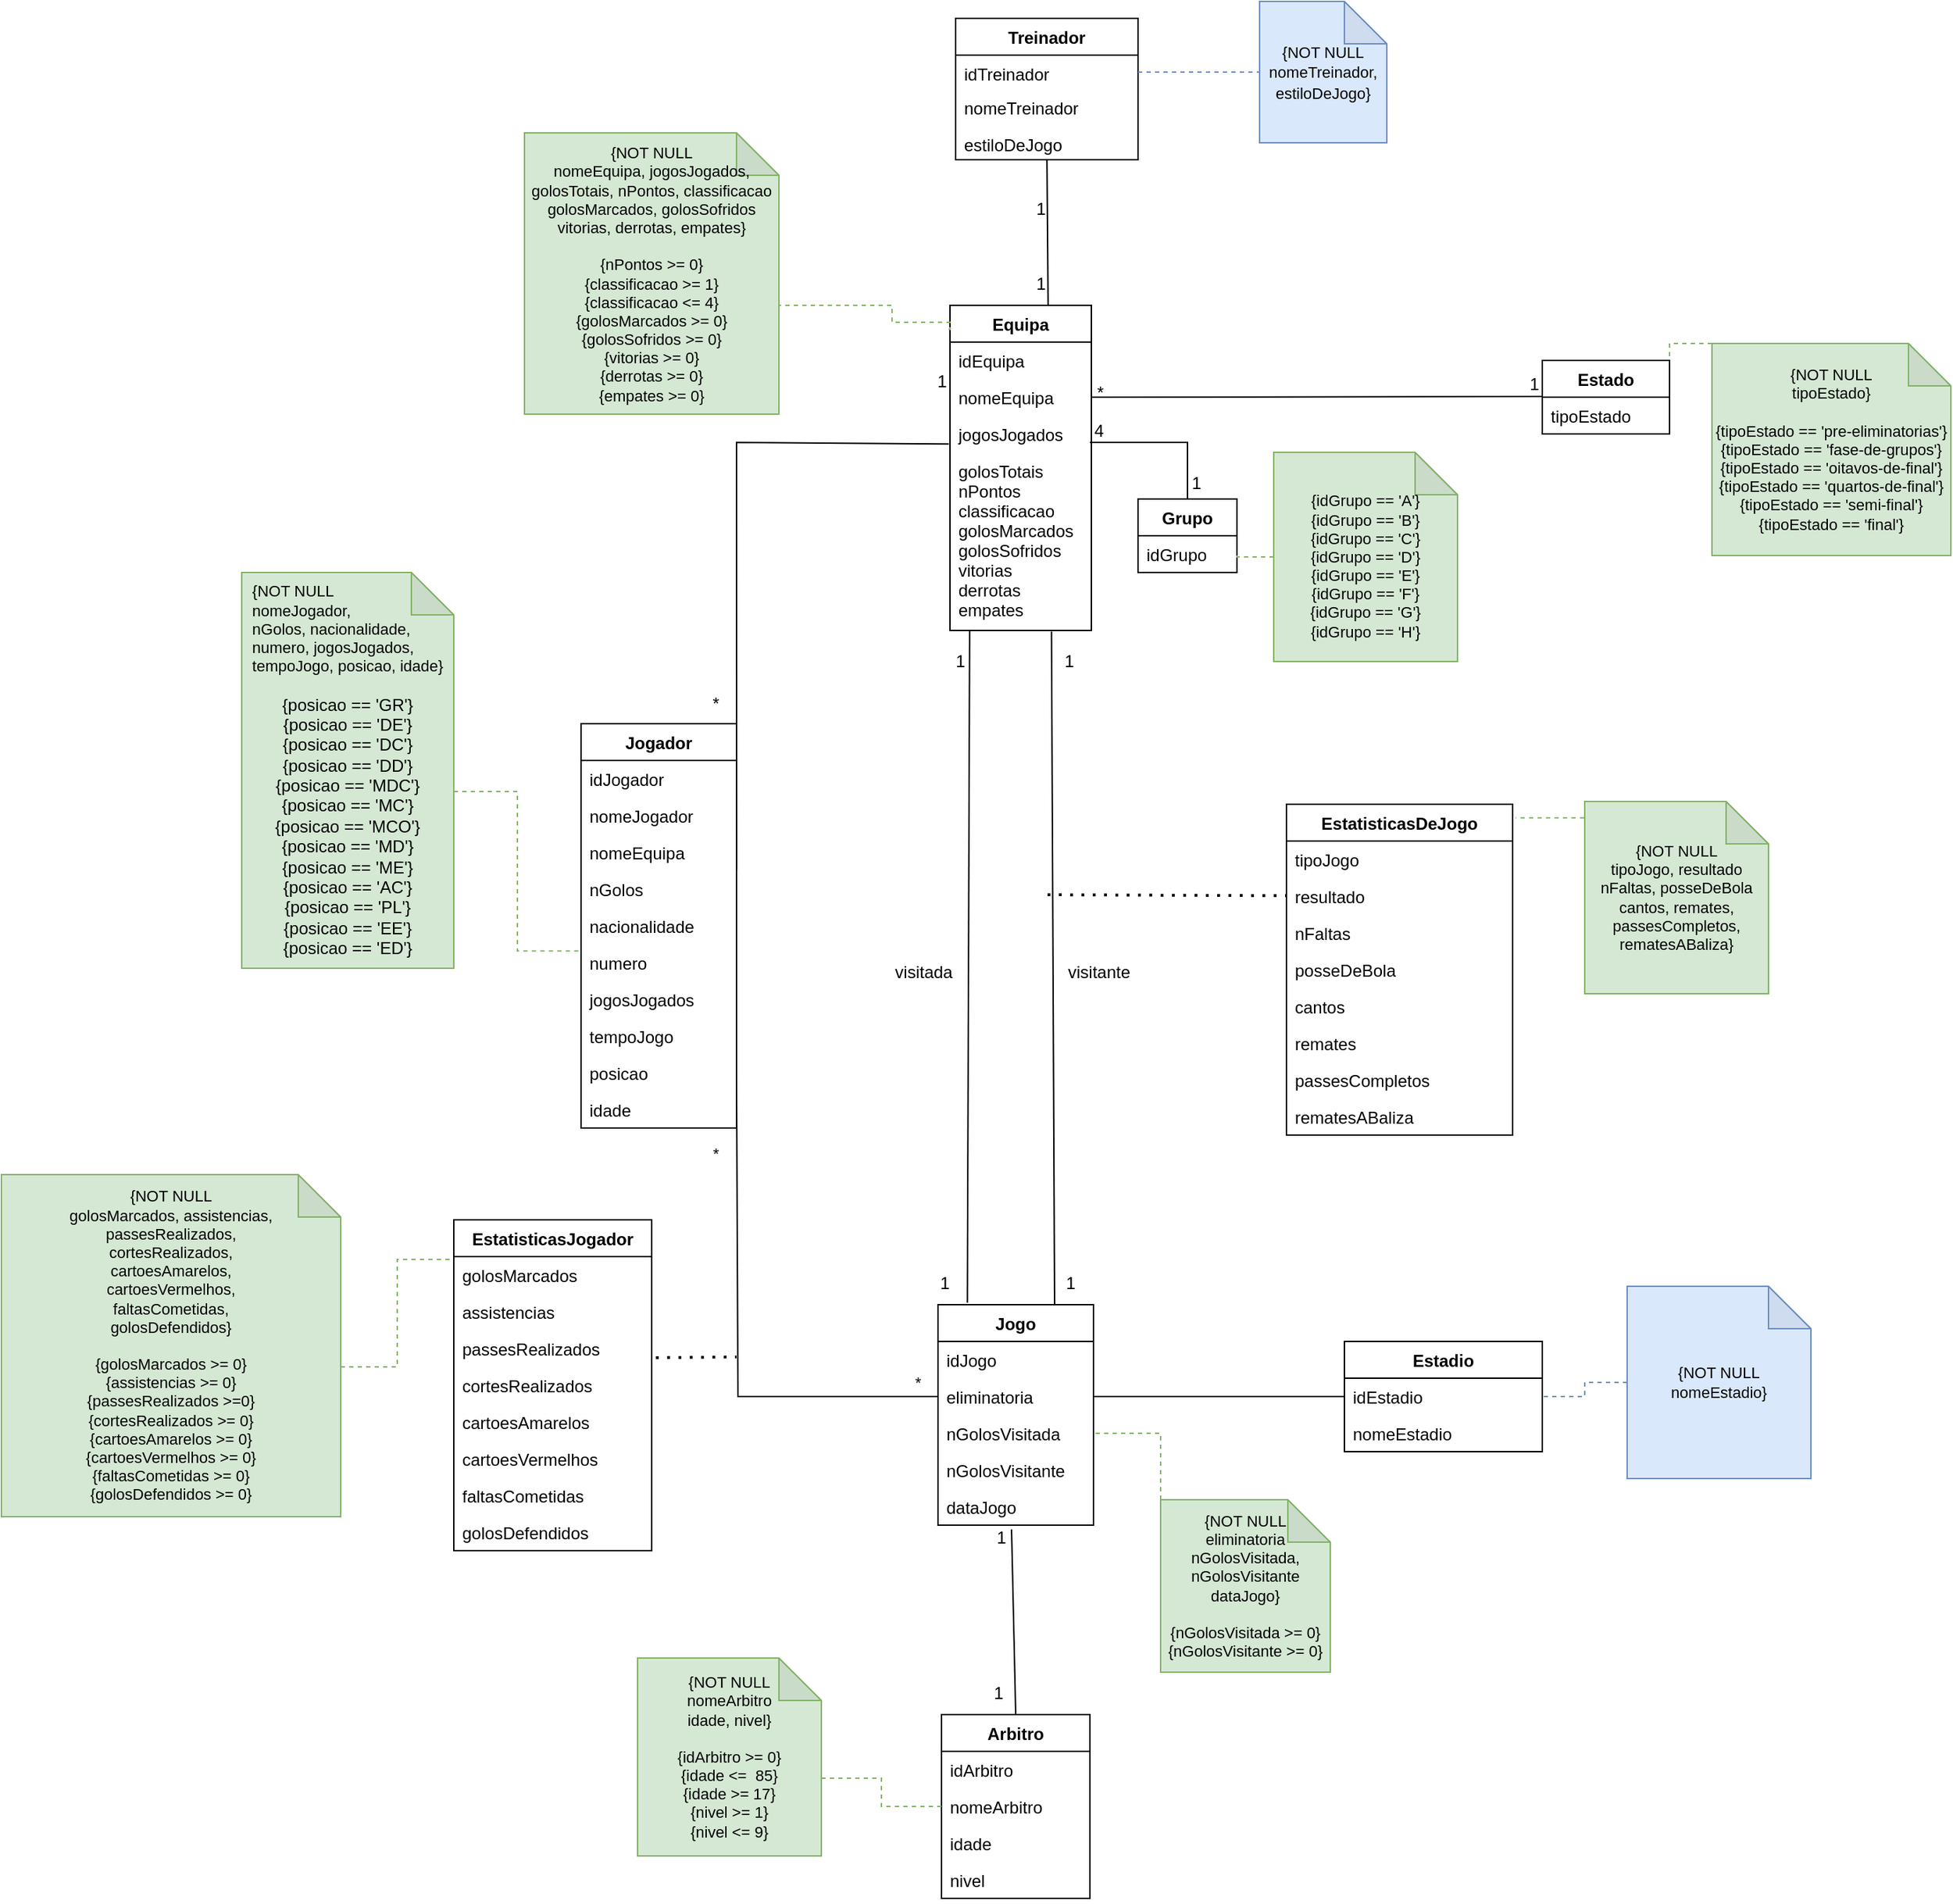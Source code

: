 <mxfile version="20.5.1" type="device"><diagram id="o1fKpXjpZKO0QUA-Rvre" name="Page-1"><mxGraphModel dx="2500" dy="2065" grid="1" gridSize="10" guides="1" tooltips="1" connect="1" arrows="1" fold="1" page="1" pageScale="1" pageWidth="827" pageHeight="1169" math="0" shadow="0"><root><mxCell id="0"/><mxCell id="1" parent="0"/><mxCell id="t4K7Rf3jq_P4CS6nvT9M-1" value="Equipa" style="swimlane;fontStyle=1;align=center;verticalAlign=top;childLayout=stackLayout;horizontal=1;startSize=26;horizontalStack=0;resizeParent=1;resizeParentMax=0;resizeLast=0;collapsible=1;marginBottom=0;" parent="1" vertex="1"><mxGeometry x="281" y="13" width="100" height="230" as="geometry"/></mxCell><mxCell id="t4K7Rf3jq_P4CS6nvT9M-2" value="idEquipa" style="text;strokeColor=none;fillColor=none;align=left;verticalAlign=top;spacingLeft=4;spacingRight=4;overflow=hidden;rotatable=0;points=[[0,0.5],[1,0.5]];portConstraint=eastwest;" parent="t4K7Rf3jq_P4CS6nvT9M-1" vertex="1"><mxGeometry y="26" width="100" height="26" as="geometry"/></mxCell><mxCell id="t4K7Rf3jq_P4CS6nvT9M-3" value="nomeEquipa" style="text;strokeColor=none;fillColor=none;align=left;verticalAlign=top;spacingLeft=4;spacingRight=4;overflow=hidden;rotatable=0;points=[[0,0.5],[1,0.5]];portConstraint=eastwest;fontStyle=0" parent="t4K7Rf3jq_P4CS6nvT9M-1" vertex="1"><mxGeometry y="52" width="100" height="26" as="geometry"/></mxCell><mxCell id="t4K7Rf3jq_P4CS6nvT9M-4" value="jogosJogados" style="text;strokeColor=none;fillColor=none;align=left;verticalAlign=top;spacingLeft=4;spacingRight=4;overflow=hidden;rotatable=0;points=[[0,0.5],[1,0.5]];portConstraint=eastwest;" parent="t4K7Rf3jq_P4CS6nvT9M-1" vertex="1"><mxGeometry y="78" width="100" height="26" as="geometry"/></mxCell><mxCell id="t4K7Rf3jq_P4CS6nvT9M-5" value="golosTotais&#10;nPontos&#10;classificacao&#10;golosMarcados&#10;golosSofridos&#10;vitorias&#10;derrotas&#10;empates" style="text;strokeColor=none;fillColor=none;align=left;verticalAlign=top;spacingLeft=4;spacingRight=4;overflow=hidden;rotatable=0;points=[[0,0.5],[1,0.5]];portConstraint=eastwest;" parent="t4K7Rf3jq_P4CS6nvT9M-1" vertex="1"><mxGeometry y="104" width="100" height="126" as="geometry"/></mxCell><mxCell id="t4K7Rf3jq_P4CS6nvT9M-6" value="Jogador" style="swimlane;fontStyle=1;align=center;verticalAlign=top;childLayout=stackLayout;horizontal=1;startSize=26;horizontalStack=0;resizeParent=1;resizeParentMax=0;resizeLast=0;collapsible=1;marginBottom=0;" parent="1" vertex="1"><mxGeometry x="20" y="309" width="110" height="286" as="geometry"/></mxCell><mxCell id="t4K7Rf3jq_P4CS6nvT9M-7" value="idJogador" style="text;strokeColor=none;fillColor=none;align=left;verticalAlign=top;spacingLeft=4;spacingRight=4;overflow=hidden;rotatable=0;points=[[0,0.5],[1,0.5]];portConstraint=eastwest;" parent="t4K7Rf3jq_P4CS6nvT9M-6" vertex="1"><mxGeometry y="26" width="110" height="26" as="geometry"/></mxCell><mxCell id="t4K7Rf3jq_P4CS6nvT9M-8" value="nomeJogador" style="text;strokeColor=none;fillColor=none;align=left;verticalAlign=top;spacingLeft=4;spacingRight=4;overflow=hidden;rotatable=0;points=[[0,0.5],[1,0.5]];portConstraint=eastwest;" parent="t4K7Rf3jq_P4CS6nvT9M-6" vertex="1"><mxGeometry y="52" width="110" height="26" as="geometry"/></mxCell><mxCell id="yH6ZjyVy4MtrciGuwXzZ-16" value="nomeEquipa" style="text;strokeColor=none;fillColor=none;align=left;verticalAlign=top;spacingLeft=4;spacingRight=4;overflow=hidden;rotatable=0;points=[[0,0.5],[1,0.5]];portConstraint=eastwest;" vertex="1" parent="t4K7Rf3jq_P4CS6nvT9M-6"><mxGeometry y="78" width="110" height="26" as="geometry"/></mxCell><mxCell id="t4K7Rf3jq_P4CS6nvT9M-9" value="nGolos" style="text;strokeColor=none;fillColor=none;align=left;verticalAlign=top;spacingLeft=4;spacingRight=4;overflow=hidden;rotatable=0;points=[[0,0.5],[1,0.5]];portConstraint=eastwest;" parent="t4K7Rf3jq_P4CS6nvT9M-6" vertex="1"><mxGeometry y="104" width="110" height="26" as="geometry"/></mxCell><mxCell id="t4K7Rf3jq_P4CS6nvT9M-10" value="nacionalidade" style="text;strokeColor=none;fillColor=none;align=left;verticalAlign=top;spacingLeft=4;spacingRight=4;overflow=hidden;rotatable=0;points=[[0,0.5],[1,0.5]];portConstraint=eastwest;" parent="t4K7Rf3jq_P4CS6nvT9M-6" vertex="1"><mxGeometry y="130" width="110" height="26" as="geometry"/></mxCell><mxCell id="t4K7Rf3jq_P4CS6nvT9M-11" value="numero" style="text;strokeColor=none;fillColor=none;align=left;verticalAlign=top;spacingLeft=4;spacingRight=4;overflow=hidden;rotatable=0;points=[[0,0.5],[1,0.5]];portConstraint=eastwest;" parent="t4K7Rf3jq_P4CS6nvT9M-6" vertex="1"><mxGeometry y="156" width="110" height="26" as="geometry"/></mxCell><mxCell id="t4K7Rf3jq_P4CS6nvT9M-12" value="jogosJogados" style="text;strokeColor=none;fillColor=none;align=left;verticalAlign=top;spacingLeft=4;spacingRight=4;overflow=hidden;rotatable=0;points=[[0,0.5],[1,0.5]];portConstraint=eastwest;" parent="t4K7Rf3jq_P4CS6nvT9M-6" vertex="1"><mxGeometry y="182" width="110" height="26" as="geometry"/></mxCell><mxCell id="t4K7Rf3jq_P4CS6nvT9M-13" value="tempoJogo" style="text;strokeColor=none;fillColor=none;align=left;verticalAlign=top;spacingLeft=4;spacingRight=4;overflow=hidden;rotatable=0;points=[[0,0.5],[1,0.5]];portConstraint=eastwest;" parent="t4K7Rf3jq_P4CS6nvT9M-6" vertex="1"><mxGeometry y="208" width="110" height="26" as="geometry"/></mxCell><mxCell id="t4K7Rf3jq_P4CS6nvT9M-14" value="posicao" style="text;strokeColor=none;fillColor=none;align=left;verticalAlign=top;spacingLeft=4;spacingRight=4;overflow=hidden;rotatable=0;points=[[0,0.5],[1,0.5]];portConstraint=eastwest;" parent="t4K7Rf3jq_P4CS6nvT9M-6" vertex="1"><mxGeometry y="234" width="110" height="26" as="geometry"/></mxCell><mxCell id="t4K7Rf3jq_P4CS6nvT9M-15" value="idade" style="text;strokeColor=none;fillColor=none;align=left;verticalAlign=top;spacingLeft=4;spacingRight=4;overflow=hidden;rotatable=0;points=[[0,0.5],[1,0.5]];portConstraint=eastwest;" parent="t4K7Rf3jq_P4CS6nvT9M-6" vertex="1"><mxGeometry y="260" width="110" height="26" as="geometry"/></mxCell><mxCell id="t4K7Rf3jq_P4CS6nvT9M-16" value="" style="endArrow=none;html=1;rounded=0;entryX=-0.008;entryY=0.773;entryDx=0;entryDy=0;exitX=1.001;exitY=-0.016;exitDx=0;exitDy=0;exitPerimeter=0;entryPerimeter=0;" parent="1" source="t4K7Rf3jq_P4CS6nvT9M-9" target="t4K7Rf3jq_P4CS6nvT9M-4" edge="1"><mxGeometry width="50" height="50" relative="1" as="geometry"><mxPoint x="170" y="160" as="sourcePoint"/><mxPoint x="220" y="110" as="targetPoint"/><Array as="points"><mxPoint x="130" y="110"/></Array></mxGeometry></mxCell><mxCell id="t4K7Rf3jq_P4CS6nvT9M-17" value="Jogo" style="swimlane;fontStyle=1;align=center;verticalAlign=top;childLayout=stackLayout;horizontal=1;startSize=26;horizontalStack=0;resizeParent=1;resizeParentMax=0;resizeLast=0;collapsible=1;marginBottom=0;" parent="1" vertex="1"><mxGeometry x="272.5" y="720" width="110" height="156" as="geometry"/></mxCell><mxCell id="t4K7Rf3jq_P4CS6nvT9M-18" value="idJogo" style="text;strokeColor=none;fillColor=none;align=left;verticalAlign=top;spacingLeft=4;spacingRight=4;overflow=hidden;rotatable=0;points=[[0,0.5],[1,0.5]];portConstraint=eastwest;" parent="t4K7Rf3jq_P4CS6nvT9M-17" vertex="1"><mxGeometry y="26" width="110" height="26" as="geometry"/></mxCell><mxCell id="t4K7Rf3jq_P4CS6nvT9M-19" value="eliminatoria" style="text;strokeColor=none;fillColor=none;align=left;verticalAlign=top;spacingLeft=4;spacingRight=4;overflow=hidden;rotatable=0;points=[[0,0.5],[1,0.5]];portConstraint=eastwest;" parent="t4K7Rf3jq_P4CS6nvT9M-17" vertex="1"><mxGeometry y="52" width="110" height="26" as="geometry"/></mxCell><mxCell id="t4K7Rf3jq_P4CS6nvT9M-20" value="nGolosVisitada" style="text;strokeColor=none;fillColor=none;align=left;verticalAlign=top;spacingLeft=4;spacingRight=4;overflow=hidden;rotatable=0;points=[[0,0.5],[1,0.5]];portConstraint=eastwest;" parent="t4K7Rf3jq_P4CS6nvT9M-17" vertex="1"><mxGeometry y="78" width="110" height="26" as="geometry"/></mxCell><mxCell id="t4K7Rf3jq_P4CS6nvT9M-21" value="nGolosVisitante" style="text;strokeColor=none;fillColor=none;align=left;verticalAlign=top;spacingLeft=4;spacingRight=4;overflow=hidden;rotatable=0;points=[[0,0.5],[1,0.5]];portConstraint=eastwest;" parent="t4K7Rf3jq_P4CS6nvT9M-17" vertex="1"><mxGeometry y="104" width="110" height="26" as="geometry"/></mxCell><mxCell id="t4K7Rf3jq_P4CS6nvT9M-22" value="dataJogo" style="text;strokeColor=none;fillColor=none;align=left;verticalAlign=top;spacingLeft=4;spacingRight=4;overflow=hidden;rotatable=0;points=[[0,0.5],[1,0.5]];portConstraint=eastwest;" parent="t4K7Rf3jq_P4CS6nvT9M-17" vertex="1"><mxGeometry y="130" width="110" height="26" as="geometry"/></mxCell><mxCell id="t4K7Rf3jq_P4CS6nvT9M-23" value="" style="endArrow=none;html=1;rounded=0;entryX=0.139;entryY=0.997;entryDx=0;entryDy=0;entryPerimeter=0;exitX=0.189;exitY=-0.009;exitDx=0;exitDy=0;exitPerimeter=0;" parent="1" source="t4K7Rf3jq_P4CS6nvT9M-17" target="t4K7Rf3jq_P4CS6nvT9M-5" edge="1"><mxGeometry width="50" height="50" relative="1" as="geometry"><mxPoint x="280" y="430" as="sourcePoint"/><mxPoint x="330" y="380" as="targetPoint"/></mxGeometry></mxCell><mxCell id="t4K7Rf3jq_P4CS6nvT9M-24" value="" style="endArrow=none;html=1;rounded=0;entryX=0.718;entryY=1.006;entryDx=0;entryDy=0;entryPerimeter=0;exitX=0.75;exitY=0;exitDx=0;exitDy=0;" parent="1" source="t4K7Rf3jq_P4CS6nvT9M-17" target="t4K7Rf3jq_P4CS6nvT9M-5" edge="1"><mxGeometry width="50" height="50" relative="1" as="geometry"><mxPoint x="280" y="430" as="sourcePoint"/><mxPoint x="330" y="380" as="targetPoint"/></mxGeometry></mxCell><mxCell id="t4K7Rf3jq_P4CS6nvT9M-25" value="visitada" style="text;html=1;align=center;verticalAlign=middle;resizable=0;points=[];autosize=1;strokeColor=none;fillColor=none;" parent="1" vertex="1"><mxGeometry x="232" y="470" width="60" height="30" as="geometry"/></mxCell><mxCell id="t4K7Rf3jq_P4CS6nvT9M-26" value="visitante" style="text;html=1;align=center;verticalAlign=middle;resizable=0;points=[];autosize=1;strokeColor=none;fillColor=none;" parent="1" vertex="1"><mxGeometry x="351" y="470" width="70" height="30" as="geometry"/></mxCell><mxCell id="t4K7Rf3jq_P4CS6nvT9M-36" value="*" style="text;html=1;align=center;verticalAlign=middle;resizable=0;points=[];autosize=1;strokeColor=none;fillColor=none;" parent="1" vertex="1"><mxGeometry x="100" y="280" width="30" height="30" as="geometry"/></mxCell><mxCell id="t4K7Rf3jq_P4CS6nvT9M-37" value="1" style="text;html=1;align=center;verticalAlign=middle;resizable=0;points=[];autosize=1;strokeColor=none;fillColor=none;" parent="1" vertex="1"><mxGeometry x="260" y="52" width="30" height="30" as="geometry"/></mxCell><mxCell id="t4K7Rf3jq_P4CS6nvT9M-38" value="Estado" style="swimlane;fontStyle=1;align=center;verticalAlign=top;childLayout=stackLayout;horizontal=1;startSize=26;horizontalStack=0;resizeParent=1;resizeParentMax=0;resizeLast=0;collapsible=1;marginBottom=0;" parent="1" vertex="1"><mxGeometry x="700" y="52" width="90" height="52" as="geometry"/></mxCell><mxCell id="t4K7Rf3jq_P4CS6nvT9M-39" value="tipoEstado" style="text;strokeColor=none;fillColor=none;align=left;verticalAlign=top;spacingLeft=4;spacingRight=4;overflow=hidden;rotatable=0;points=[[0,0.5],[1,0.5]];portConstraint=eastwest;" parent="t4K7Rf3jq_P4CS6nvT9M-38" vertex="1"><mxGeometry y="26" width="90" height="26" as="geometry"/></mxCell><mxCell id="t4K7Rf3jq_P4CS6nvT9M-40" value="Grupo" style="swimlane;fontStyle=1;align=center;verticalAlign=top;childLayout=stackLayout;horizontal=1;startSize=26;horizontalStack=0;resizeParent=1;resizeParentMax=0;resizeLast=0;collapsible=1;marginBottom=0;" parent="1" vertex="1"><mxGeometry x="414" y="150" width="70" height="52" as="geometry"/></mxCell><mxCell id="t4K7Rf3jq_P4CS6nvT9M-41" value="idGrupo" style="text;strokeColor=none;fillColor=none;align=left;verticalAlign=top;spacingLeft=4;spacingRight=4;overflow=hidden;rotatable=0;points=[[0,0.5],[1,0.5]];portConstraint=eastwest;" parent="t4K7Rf3jq_P4CS6nvT9M-40" vertex="1"><mxGeometry y="26" width="70" height="26" as="geometry"/></mxCell><mxCell id="t4K7Rf3jq_P4CS6nvT9M-42" value="" style="endArrow=none;html=1;rounded=0;exitX=1;exitY=0.5;exitDx=0;exitDy=0;entryX=0.002;entryY=-0.018;entryDx=0;entryDy=0;entryPerimeter=0;" parent="1" source="t4K7Rf3jq_P4CS6nvT9M-3" target="t4K7Rf3jq_P4CS6nvT9M-39" edge="1"><mxGeometry width="50" height="50" relative="1" as="geometry"><mxPoint x="430" y="130" as="sourcePoint"/><mxPoint x="480" y="80" as="targetPoint"/></mxGeometry></mxCell><mxCell id="t4K7Rf3jq_P4CS6nvT9M-43" value="" style="endArrow=none;html=1;rounded=0;entryX=0.5;entryY=0;entryDx=0;entryDy=0;" parent="1" target="t4K7Rf3jq_P4CS6nvT9M-40" edge="1"><mxGeometry width="50" height="50" relative="1" as="geometry"><mxPoint x="380.0" y="110" as="sourcePoint"/><mxPoint x="430" y="110" as="targetPoint"/><Array as="points"><mxPoint x="449" y="110"/></Array></mxGeometry></mxCell><mxCell id="t4K7Rf3jq_P4CS6nvT9M-44" value="*" style="text;html=1;align=center;verticalAlign=middle;resizable=0;points=[];autosize=1;strokeColor=none;fillColor=none;" parent="1" vertex="1"><mxGeometry x="372" y="60" width="30" height="30" as="geometry"/></mxCell><mxCell id="t4K7Rf3jq_P4CS6nvT9M-45" value="1" style="text;html=1;align=center;verticalAlign=middle;resizable=0;points=[];autosize=1;strokeColor=none;fillColor=none;" parent="1" vertex="1"><mxGeometry x="679" y="54" width="30" height="30" as="geometry"/></mxCell><mxCell id="t4K7Rf3jq_P4CS6nvT9M-46" value="4" style="text;html=1;align=center;verticalAlign=middle;resizable=0;points=[];autosize=1;strokeColor=none;fillColor=none;" parent="1" vertex="1"><mxGeometry x="371" y="87" width="30" height="30" as="geometry"/></mxCell><mxCell id="t4K7Rf3jq_P4CS6nvT9M-47" value="1" style="text;html=1;align=center;verticalAlign=middle;resizable=0;points=[];autosize=1;strokeColor=none;fillColor=none;" parent="1" vertex="1"><mxGeometry x="440" y="124" width="30" height="30" as="geometry"/></mxCell><mxCell id="t4K7Rf3jq_P4CS6nvT9M-48" value="1" style="text;html=1;align=center;verticalAlign=middle;resizable=0;points=[];autosize=1;strokeColor=none;fillColor=none;" parent="1" vertex="1"><mxGeometry x="272.5" y="250" width="30" height="30" as="geometry"/></mxCell><mxCell id="t4K7Rf3jq_P4CS6nvT9M-49" value="1" style="text;html=1;align=center;verticalAlign=middle;resizable=0;points=[];autosize=1;strokeColor=none;fillColor=none;" parent="1" vertex="1"><mxGeometry x="350" y="250" width="30" height="30" as="geometry"/></mxCell><mxCell id="t4K7Rf3jq_P4CS6nvT9M-50" value="1" style="text;html=1;align=center;verticalAlign=middle;resizable=0;points=[];autosize=1;strokeColor=none;fillColor=none;" parent="1" vertex="1"><mxGeometry x="262" y="690" width="30" height="30" as="geometry"/></mxCell><mxCell id="t4K7Rf3jq_P4CS6nvT9M-51" value="EstatisticasDeJogo" style="swimlane;fontStyle=1;align=center;verticalAlign=top;childLayout=stackLayout;horizontal=1;startSize=26;horizontalStack=0;resizeParent=1;resizeParentMax=0;resizeLast=0;collapsible=1;marginBottom=0;" parent="1" vertex="1"><mxGeometry x="519" y="366" width="160" height="234" as="geometry"/></mxCell><mxCell id="t4K7Rf3jq_P4CS6nvT9M-52" value="tipoJogo" style="text;strokeColor=none;fillColor=none;align=left;verticalAlign=top;spacingLeft=4;spacingRight=4;overflow=hidden;rotatable=0;points=[[0,0.5],[1,0.5]];portConstraint=eastwest;" parent="t4K7Rf3jq_P4CS6nvT9M-51" vertex="1"><mxGeometry y="26" width="160" height="26" as="geometry"/></mxCell><mxCell id="t4K7Rf3jq_P4CS6nvT9M-53" value="resultado" style="text;strokeColor=none;fillColor=none;align=left;verticalAlign=top;spacingLeft=4;spacingRight=4;overflow=hidden;rotatable=0;points=[[0,0.5],[1,0.5]];portConstraint=eastwest;" parent="t4K7Rf3jq_P4CS6nvT9M-51" vertex="1"><mxGeometry y="52" width="160" height="26" as="geometry"/></mxCell><mxCell id="t4K7Rf3jq_P4CS6nvT9M-54" value="nFaltas" style="text;strokeColor=none;fillColor=none;align=left;verticalAlign=top;spacingLeft=4;spacingRight=4;overflow=hidden;rotatable=0;points=[[0,0.5],[1,0.5]];portConstraint=eastwest;" parent="t4K7Rf3jq_P4CS6nvT9M-51" vertex="1"><mxGeometry y="78" width="160" height="26" as="geometry"/></mxCell><mxCell id="t4K7Rf3jq_P4CS6nvT9M-55" value="posseDeBola" style="text;strokeColor=none;fillColor=none;align=left;verticalAlign=top;spacingLeft=4;spacingRight=4;overflow=hidden;rotatable=0;points=[[0,0.5],[1,0.5]];portConstraint=eastwest;" parent="t4K7Rf3jq_P4CS6nvT9M-51" vertex="1"><mxGeometry y="104" width="160" height="26" as="geometry"/></mxCell><mxCell id="t4K7Rf3jq_P4CS6nvT9M-56" value="cantos" style="text;strokeColor=none;fillColor=none;align=left;verticalAlign=top;spacingLeft=4;spacingRight=4;overflow=hidden;rotatable=0;points=[[0,0.5],[1,0.5]];portConstraint=eastwest;" parent="t4K7Rf3jq_P4CS6nvT9M-51" vertex="1"><mxGeometry y="130" width="160" height="26" as="geometry"/></mxCell><mxCell id="t4K7Rf3jq_P4CS6nvT9M-57" value="remates" style="text;strokeColor=none;fillColor=none;align=left;verticalAlign=top;spacingLeft=4;spacingRight=4;overflow=hidden;rotatable=0;points=[[0,0.5],[1,0.5]];portConstraint=eastwest;" parent="t4K7Rf3jq_P4CS6nvT9M-51" vertex="1"><mxGeometry y="156" width="160" height="26" as="geometry"/></mxCell><mxCell id="t4K7Rf3jq_P4CS6nvT9M-58" value="passesCompletos" style="text;strokeColor=none;fillColor=none;align=left;verticalAlign=top;spacingLeft=4;spacingRight=4;overflow=hidden;rotatable=0;points=[[0,0.5],[1,0.5]];portConstraint=eastwest;" parent="t4K7Rf3jq_P4CS6nvT9M-51" vertex="1"><mxGeometry y="182" width="160" height="26" as="geometry"/></mxCell><mxCell id="t4K7Rf3jq_P4CS6nvT9M-59" value="rematesABaliza" style="text;strokeColor=none;fillColor=none;align=left;verticalAlign=top;spacingLeft=4;spacingRight=4;overflow=hidden;rotatable=0;points=[[0,0.5],[1,0.5]];portConstraint=eastwest;" parent="t4K7Rf3jq_P4CS6nvT9M-51" vertex="1"><mxGeometry y="208" width="160" height="26" as="geometry"/></mxCell><mxCell id="t4K7Rf3jq_P4CS6nvT9M-60" value="" style="endArrow=none;dashed=1;html=1;dashPattern=1 3;strokeWidth=2;rounded=0;" parent="1" target="t4K7Rf3jq_P4CS6nvT9M-53" edge="1"><mxGeometry width="50" height="50" relative="1" as="geometry"><mxPoint x="350" y="430" as="sourcePoint"/><mxPoint x="410" y="310" as="targetPoint"/></mxGeometry></mxCell><mxCell id="t4K7Rf3jq_P4CS6nvT9M-61" value="EstatisticasJogador" style="swimlane;fontStyle=1;align=center;verticalAlign=top;childLayout=stackLayout;horizontal=1;startSize=26;horizontalStack=0;resizeParent=1;resizeParentMax=0;resizeLast=0;collapsible=1;marginBottom=0;" parent="1" vertex="1"><mxGeometry x="-70" y="660" width="140" height="234" as="geometry"/></mxCell><mxCell id="t4K7Rf3jq_P4CS6nvT9M-62" value="golosMarcados" style="text;strokeColor=none;fillColor=none;align=left;verticalAlign=top;spacingLeft=4;spacingRight=4;overflow=hidden;rotatable=0;points=[[0,0.5],[1,0.5]];portConstraint=eastwest;" parent="t4K7Rf3jq_P4CS6nvT9M-61" vertex="1"><mxGeometry y="26" width="140" height="26" as="geometry"/></mxCell><mxCell id="t4K7Rf3jq_P4CS6nvT9M-63" value="assistencias" style="text;strokeColor=none;fillColor=none;align=left;verticalAlign=top;spacingLeft=4;spacingRight=4;overflow=hidden;rotatable=0;points=[[0,0.5],[1,0.5]];portConstraint=eastwest;" parent="t4K7Rf3jq_P4CS6nvT9M-61" vertex="1"><mxGeometry y="52" width="140" height="26" as="geometry"/></mxCell><mxCell id="t4K7Rf3jq_P4CS6nvT9M-64" value="passesRealizados" style="text;strokeColor=none;fillColor=none;align=left;verticalAlign=top;spacingLeft=4;spacingRight=4;overflow=hidden;rotatable=0;points=[[0,0.5],[1,0.5]];portConstraint=eastwest;" parent="t4K7Rf3jq_P4CS6nvT9M-61" vertex="1"><mxGeometry y="78" width="140" height="26" as="geometry"/></mxCell><mxCell id="t4K7Rf3jq_P4CS6nvT9M-65" value="cortesRealizados" style="text;strokeColor=none;fillColor=none;align=left;verticalAlign=top;spacingLeft=4;spacingRight=4;overflow=hidden;rotatable=0;points=[[0,0.5],[1,0.5]];portConstraint=eastwest;" parent="t4K7Rf3jq_P4CS6nvT9M-61" vertex="1"><mxGeometry y="104" width="140" height="26" as="geometry"/></mxCell><mxCell id="t4K7Rf3jq_P4CS6nvT9M-66" value="cartoesAmarelos" style="text;strokeColor=none;fillColor=none;align=left;verticalAlign=top;spacingLeft=4;spacingRight=4;overflow=hidden;rotatable=0;points=[[0,0.5],[1,0.5]];portConstraint=eastwest;" parent="t4K7Rf3jq_P4CS6nvT9M-61" vertex="1"><mxGeometry y="130" width="140" height="26" as="geometry"/></mxCell><mxCell id="t4K7Rf3jq_P4CS6nvT9M-67" value="cartoesVermelhos" style="text;strokeColor=none;fillColor=none;align=left;verticalAlign=top;spacingLeft=4;spacingRight=4;overflow=hidden;rotatable=0;points=[[0,0.5],[1,0.5]];portConstraint=eastwest;" parent="t4K7Rf3jq_P4CS6nvT9M-61" vertex="1"><mxGeometry y="156" width="140" height="26" as="geometry"/></mxCell><mxCell id="t4K7Rf3jq_P4CS6nvT9M-68" value="faltasCometidas" style="text;strokeColor=none;fillColor=none;align=left;verticalAlign=top;spacingLeft=4;spacingRight=4;overflow=hidden;rotatable=0;points=[[0,0.5],[1,0.5]];portConstraint=eastwest;" parent="t4K7Rf3jq_P4CS6nvT9M-61" vertex="1"><mxGeometry y="182" width="140" height="26" as="geometry"/></mxCell><mxCell id="t4K7Rf3jq_P4CS6nvT9M-69" value="golosDefendidos" style="text;strokeColor=none;fillColor=none;align=left;verticalAlign=top;spacingLeft=4;spacingRight=4;overflow=hidden;rotatable=0;points=[[0,0.5],[1,0.5]];portConstraint=eastwest;" parent="t4K7Rf3jq_P4CS6nvT9M-61" vertex="1"><mxGeometry y="208" width="140" height="26" as="geometry"/></mxCell><mxCell id="t4K7Rf3jq_P4CS6nvT9M-71" value="Arbitro" style="swimlane;fontStyle=1;align=center;verticalAlign=top;childLayout=stackLayout;horizontal=1;startSize=26;horizontalStack=0;resizeParent=1;resizeParentMax=0;resizeLast=0;collapsible=1;marginBottom=0;" parent="1" vertex="1"><mxGeometry x="275" y="1010" width="105" height="130" as="geometry"/></mxCell><mxCell id="t4K7Rf3jq_P4CS6nvT9M-72" value="idArbitro" style="text;strokeColor=none;fillColor=none;align=left;verticalAlign=top;spacingLeft=4;spacingRight=4;overflow=hidden;rotatable=0;points=[[0,0.5],[1,0.5]];portConstraint=eastwest;" parent="t4K7Rf3jq_P4CS6nvT9M-71" vertex="1"><mxGeometry y="26" width="105" height="26" as="geometry"/></mxCell><mxCell id="t4K7Rf3jq_P4CS6nvT9M-73" value="nomeArbitro" style="text;strokeColor=none;fillColor=none;align=left;verticalAlign=top;spacingLeft=4;spacingRight=4;overflow=hidden;rotatable=0;points=[[0,0.5],[1,0.5]];portConstraint=eastwest;" parent="t4K7Rf3jq_P4CS6nvT9M-71" vertex="1"><mxGeometry y="52" width="105" height="26" as="geometry"/></mxCell><mxCell id="t4K7Rf3jq_P4CS6nvT9M-74" value="idade" style="text;strokeColor=none;fillColor=none;align=left;verticalAlign=top;spacingLeft=4;spacingRight=4;overflow=hidden;rotatable=0;points=[[0,0.5],[1,0.5]];portConstraint=eastwest;" parent="t4K7Rf3jq_P4CS6nvT9M-71" vertex="1"><mxGeometry y="78" width="105" height="26" as="geometry"/></mxCell><mxCell id="t4K7Rf3jq_P4CS6nvT9M-75" value="nivel" style="text;strokeColor=none;fillColor=none;align=left;verticalAlign=top;spacingLeft=4;spacingRight=4;overflow=hidden;rotatable=0;points=[[0,0.5],[1,0.5]];portConstraint=eastwest;" parent="t4K7Rf3jq_P4CS6nvT9M-71" vertex="1"><mxGeometry y="104" width="105" height="26" as="geometry"/></mxCell><mxCell id="t4K7Rf3jq_P4CS6nvT9M-76" value="" style="endArrow=none;html=1;rounded=0;entryX=0.473;entryY=1.115;entryDx=0;entryDy=0;entryPerimeter=0;exitX=0.5;exitY=0;exitDx=0;exitDy=0;" parent="1" source="t4K7Rf3jq_P4CS6nvT9M-71" target="t4K7Rf3jq_P4CS6nvT9M-22" edge="1"><mxGeometry width="50" height="50" relative="1" as="geometry"><mxPoint x="300" y="620" as="sourcePoint"/><mxPoint x="350" y="570" as="targetPoint"/></mxGeometry></mxCell><mxCell id="t4K7Rf3jq_P4CS6nvT9M-77" value="1" style="text;html=1;align=center;verticalAlign=middle;resizable=0;points=[];autosize=1;strokeColor=none;fillColor=none;" parent="1" vertex="1"><mxGeometry x="351" y="690" width="30" height="30" as="geometry"/></mxCell><mxCell id="t4K7Rf3jq_P4CS6nvT9M-78" value="1" style="text;html=1;align=center;verticalAlign=middle;resizable=0;points=[];autosize=1;strokeColor=none;fillColor=none;" parent="1" vertex="1"><mxGeometry x="300" y="980" width="30" height="30" as="geometry"/></mxCell><mxCell id="t4K7Rf3jq_P4CS6nvT9M-82" style="edgeStyle=orthogonalEdgeStyle;rounded=0;orthogonalLoop=1;jettySize=auto;html=1;exitX=0;exitY=0;exitDx=150;exitDy=155;exitPerimeter=0;entryX=0.011;entryY=0.185;entryDx=0;entryDy=0;entryPerimeter=0;dashed=1;fontSize=11;endArrow=none;endFill=0;fillColor=#d5e8d4;strokeColor=#82b366;" parent="1" source="t4K7Rf3jq_P4CS6nvT9M-83" target="t4K7Rf3jq_P4CS6nvT9M-11" edge="1"><mxGeometry relative="1" as="geometry"/></mxCell><mxCell id="t4K7Rf3jq_P4CS6nvT9M-83" value="&lt;div style=&quot;text-align: left; font-size: 11px;&quot;&gt;&lt;span style=&quot;background-color: initial;&quot;&gt;&lt;font style=&quot;font-size: 11px;&quot;&gt;{NOT NULL&lt;/font&gt;&lt;/span&gt;&lt;/div&gt;&lt;font style=&quot;font-size: 11px;&quot;&gt;&lt;span style=&quot;&quot;&gt;&lt;div style=&quot;text-align: left;&quot;&gt;&lt;span style=&quot;background-color: initial;&quot;&gt;nomeJogador,&lt;/span&gt;&lt;/div&gt;&lt;/span&gt;&lt;span style=&quot;&quot;&gt;&lt;div style=&quot;text-align: left;&quot;&gt;&lt;span style=&quot;background-color: initial;&quot;&gt;nGolos,&amp;nbsp;&lt;/span&gt;&lt;span style=&quot;background-color: initial;&quot;&gt;nacionalidade,&lt;/span&gt;&lt;/div&gt;&lt;/span&gt;&lt;span style=&quot;&quot;&gt;&lt;div style=&quot;text-align: left;&quot;&gt;&lt;span style=&quot;background-color: initial;&quot;&gt;numero,&amp;nbsp;&lt;/span&gt;&lt;span style=&quot;background-color: initial;&quot;&gt;jogosJogados,&lt;/span&gt;&lt;/div&gt;&lt;/span&gt;&lt;span style=&quot;&quot;&gt;&lt;div style=&quot;text-align: left;&quot;&gt;&lt;span style=&quot;background-color: initial;&quot;&gt;tempoJogo,&amp;nbsp;&lt;/span&gt;&lt;span style=&quot;background-color: initial;&quot;&gt;posicao,&amp;nbsp;&lt;/span&gt;&lt;span style=&quot;background-color: initial;&quot;&gt;idade&lt;/span&gt;&lt;span style=&quot;background-color: initial;&quot;&gt;}&lt;/span&gt;&lt;/div&gt;&lt;/span&gt;&lt;/font&gt;&lt;div style=&quot;text-align: left; font-size: 11px;&quot;&gt;&lt;br&gt;&lt;/div&gt;{posicao == 'GR'}&lt;br&gt;{posicao == 'DE'}&lt;br&gt;{posicao == 'DC'}&lt;br&gt;{posicao == 'DD'}&lt;br&gt;{posicao == 'MDC'}&lt;br&gt;{posicao == 'MC'}&lt;br&gt;{posicao == 'MCO'}&lt;br&gt;{posicao == 'MD'}&lt;br&gt;{posicao == 'ME'}&lt;br&gt;{posicao == 'AC'}&lt;br&gt;{posicao == 'PL'}&lt;br&gt;{posicao == 'EE'}&lt;br&gt;{posicao == 'ED'}" style="shape=note;whiteSpace=wrap;html=1;backgroundOutline=1;darkOpacity=0.05;fillColor=#d5e8d4;strokeColor=#82b366;" parent="1" vertex="1"><mxGeometry x="-220" y="202" width="150" height="280" as="geometry"/></mxCell><mxCell id="t4K7Rf3jq_P4CS6nvT9M-84" style="edgeStyle=orthogonalEdgeStyle;rounded=0;orthogonalLoop=1;jettySize=auto;html=1;exitX=0;exitY=0;exitDx=180;exitDy=114.5;exitPerimeter=0;dashed=1;fontSize=11;endArrow=none;endFill=0;fillColor=#d5e8d4;strokeColor=#82b366;" parent="1" source="t4K7Rf3jq_P4CS6nvT9M-97" edge="1"><mxGeometry relative="1" as="geometry"><Array as="points"><mxPoint x="240" y="13"/><mxPoint x="240" y="25"/><mxPoint x="281" y="25"/><mxPoint x="281" y="30"/></Array><mxPoint x="280" y="30" as="targetPoint"/></mxGeometry></mxCell><mxCell id="t4K7Rf3jq_P4CS6nvT9M-86" style="edgeStyle=orthogonalEdgeStyle;rounded=0;orthogonalLoop=1;jettySize=auto;html=1;exitX=0;exitY=0.5;exitDx=0;exitDy=0;exitPerimeter=0;entryX=1;entryY=0.5;entryDx=0;entryDy=0;dashed=1;fontSize=11;endArrow=none;endFill=0;fillColor=#d5e8d4;strokeColor=#82b366;" parent="1" source="t4K7Rf3jq_P4CS6nvT9M-87" target="t4K7Rf3jq_P4CS6nvT9M-41" edge="1"><mxGeometry relative="1" as="geometry"/></mxCell><mxCell id="t4K7Rf3jq_P4CS6nvT9M-87" value="&lt;br&gt;{idGrupo == 'A'}&lt;br&gt;{idGrupo == 'B'}&lt;br&gt;{idGrupo == 'C'}&lt;br&gt;{idGrupo == 'D'}&lt;br&gt;{idGrupo == 'E'}&lt;br&gt;{idGrupo == 'F'}&lt;br&gt;{idGrupo == 'G'}&lt;br&gt;{idGrupo == 'H'}" style="shape=note;whiteSpace=wrap;html=1;backgroundOutline=1;darkOpacity=0.05;fontSize=11;fillColor=#d5e8d4;strokeColor=#82b366;" parent="1" vertex="1"><mxGeometry x="510" y="117" width="130" height="148" as="geometry"/></mxCell><mxCell id="t4K7Rf3jq_P4CS6nvT9M-88" style="edgeStyle=orthogonalEdgeStyle;rounded=0;orthogonalLoop=1;jettySize=auto;html=1;exitX=0;exitY=0;exitDx=0;exitDy=0;exitPerimeter=0;entryX=1;entryY=0;entryDx=0;entryDy=0;dashed=1;fontSize=11;endArrow=none;endFill=0;fillColor=#d5e8d4;strokeColor=#82b366;" parent="1" source="t4K7Rf3jq_P4CS6nvT9M-89" target="t4K7Rf3jq_P4CS6nvT9M-38" edge="1"><mxGeometry relative="1" as="geometry"/></mxCell><mxCell id="t4K7Rf3jq_P4CS6nvT9M-89" value="{NOT NULL&lt;br&gt;tipoEstado}&lt;br&gt;&lt;br&gt;{tipoEstado == 'pre-eliminatorias'}&lt;br&gt;{tipoEstado == 'fase-de-grupos'}&lt;br&gt;{tipoEstado == 'oitavos-de-final'}&lt;br&gt;{tipoEstado == 'quartos-de-final'}&lt;br&gt;{tipoEstado == 'semi-final'}&lt;br&gt;{tipoEstado == 'final'}" style="shape=note;whiteSpace=wrap;html=1;backgroundOutline=1;darkOpacity=0.05;fontSize=11;fillColor=#d5e8d4;strokeColor=#82b366;" parent="1" vertex="1"><mxGeometry x="820" y="40" width="169" height="150" as="geometry"/></mxCell><mxCell id="t4K7Rf3jq_P4CS6nvT9M-90" style="edgeStyle=orthogonalEdgeStyle;rounded=0;orthogonalLoop=1;jettySize=auto;html=1;exitX=0;exitY=0;exitDx=0;exitDy=0;exitPerimeter=0;entryX=1.013;entryY=0.041;entryDx=0;entryDy=0;entryPerimeter=0;dashed=1;fontSize=11;endArrow=none;endFill=0;fillColor=#d5e8d4;strokeColor=#82b366;" parent="1" source="t4K7Rf3jq_P4CS6nvT9M-91" target="t4K7Rf3jq_P4CS6nvT9M-51" edge="1"><mxGeometry relative="1" as="geometry"><Array as="points"><mxPoint x="790" y="376"/></Array></mxGeometry></mxCell><mxCell id="t4K7Rf3jq_P4CS6nvT9M-91" value="{NOT NULL&lt;br&gt;tipoJogo, resultado&lt;br&gt;nFaltas, posseDeBola&lt;br&gt;cantos, remates,&lt;br&gt;passesCompletos,&lt;br&gt;rematesABaliza}" style="shape=note;whiteSpace=wrap;html=1;backgroundOutline=1;darkOpacity=0.05;fontSize=11;fillColor=#d5e8d4;strokeColor=#82b366;" parent="1" vertex="1"><mxGeometry x="730" y="364" width="130" height="136" as="geometry"/></mxCell><mxCell id="t4K7Rf3jq_P4CS6nvT9M-92" style="edgeStyle=orthogonalEdgeStyle;rounded=0;orthogonalLoop=1;jettySize=auto;html=1;exitX=0;exitY=0;exitDx=240;exitDy=136;exitPerimeter=0;entryX=-0.013;entryY=0.077;entryDx=0;entryDy=0;entryPerimeter=0;dashed=1;fontSize=11;endArrow=none;endFill=0;fillColor=#d5e8d4;strokeColor=#82b366;" parent="1" source="t4K7Rf3jq_P4CS6nvT9M-93" target="t4K7Rf3jq_P4CS6nvT9M-62" edge="1"><mxGeometry relative="1" as="geometry"/></mxCell><mxCell id="t4K7Rf3jq_P4CS6nvT9M-93" value="{NOT NULL&lt;br&gt;golosMarcados, assistencias,&lt;br&gt;passesRealizados,&lt;br&gt;cortesRealizados,&lt;br&gt;cartoesAmarelos,&lt;br&gt;cartoesVermelhos,&lt;br&gt;faltasCometidas,&lt;br&gt;golosDefendidos}&lt;br&gt;&lt;br&gt;{golosMarcados &amp;gt;= 0}&lt;br&gt;{assistencias &amp;gt;= 0}&lt;br&gt;{passesRealizados &amp;gt;=0}&lt;br&gt;{cortesRealizados &amp;gt;= 0}&lt;br&gt;{cartoesAmarelos &amp;gt;= 0}&lt;br&gt;{cartoesVermelhos &amp;gt;= 0}&lt;br&gt;{faltasCometidas &amp;gt;= 0}&lt;br&gt;{golosDefendidos &amp;gt;= 0}" style="shape=note;whiteSpace=wrap;html=1;backgroundOutline=1;darkOpacity=0.05;fontSize=11;fillColor=#d5e8d4;strokeColor=#82b366;" parent="1" vertex="1"><mxGeometry x="-390" y="628" width="240" height="242" as="geometry"/></mxCell><mxCell id="t4K7Rf3jq_P4CS6nvT9M-97" value="{NOT NULL&lt;br&gt;nomeEquipa, jogosJogados, golosTotais, nPontos, classificacao&lt;br&gt;golosMarcados, golosSofridos&lt;br&gt;vitorias, derrotas, empates}&lt;br&gt;&lt;br&gt;{nPontos &amp;gt;= 0}&lt;br&gt;{classificacao &amp;gt;= 1}&lt;br&gt;{classificacao &amp;lt;= 4}&lt;br&gt;{golosMarcados &amp;gt;= 0}&lt;br&gt;{golosSofridos &amp;gt;= 0}&lt;br&gt;{vitorias &amp;gt;= 0}&lt;br&gt;{derrotas &amp;gt;= 0}&lt;br&gt;{empates &amp;gt;= 0}" style="shape=note;whiteSpace=wrap;html=1;backgroundOutline=1;darkOpacity=0.05;fontSize=11;fillColor=#d5e8d4;strokeColor=#82b366;" parent="1" vertex="1"><mxGeometry x="-20" y="-109" width="180" height="199" as="geometry"/></mxCell><mxCell id="t4K7Rf3jq_P4CS6nvT9M-98" style="edgeStyle=orthogonalEdgeStyle;rounded=0;orthogonalLoop=1;jettySize=auto;html=1;exitX=0;exitY=0;exitDx=130;exitDy=85;exitPerimeter=0;entryX=0;entryY=0.5;entryDx=0;entryDy=0;dashed=1;fontSize=11;endArrow=none;endFill=0;fillColor=#d5e8d4;strokeColor=#82b366;" parent="1" source="t4K7Rf3jq_P4CS6nvT9M-99" target="t4K7Rf3jq_P4CS6nvT9M-73" edge="1"><mxGeometry relative="1" as="geometry"/></mxCell><mxCell id="t4K7Rf3jq_P4CS6nvT9M-99" value="{NOT NULL&lt;br&gt;nomeArbitro&lt;br&gt;idade, nivel}&lt;br&gt;&lt;br&gt;{idArbitro &amp;gt;= 0}&lt;br&gt;{idade &amp;lt;=&amp;nbsp; 85}&lt;br&gt;{idade &amp;gt;= 17}&lt;br&gt;{nivel &amp;gt;= 1}&lt;br&gt;{nivel &amp;lt;= 9}" style="shape=note;whiteSpace=wrap;html=1;backgroundOutline=1;darkOpacity=0.05;fontSize=11;fillColor=#d5e8d4;strokeColor=#82b366;" parent="1" vertex="1"><mxGeometry x="60" y="970" width="130" height="140" as="geometry"/></mxCell><mxCell id="t4K7Rf3jq_P4CS6nvT9M-120" style="edgeStyle=orthogonalEdgeStyle;rounded=0;orthogonalLoop=1;jettySize=auto;html=1;exitX=0;exitY=0;exitDx=0;exitDy=0;exitPerimeter=0;fontSize=11;strokeColor=#82B366;dashed=1;endArrow=none;endFill=0;entryX=1;entryY=0.5;entryDx=0;entryDy=0;" parent="1" source="t4K7Rf3jq_P4CS6nvT9M-101" target="t4K7Rf3jq_P4CS6nvT9M-20" edge="1"><mxGeometry relative="1" as="geometry"><mxPoint x="440" y="800" as="targetPoint"/></mxGeometry></mxCell><mxCell id="t4K7Rf3jq_P4CS6nvT9M-101" value="{NOT NULL&lt;br&gt;eliminatoria&lt;br&gt;nGolosVisitada,&lt;br&gt;nGolosVisitante&lt;br&gt;dataJogo}&lt;br&gt;&lt;br&gt;{nGolosVisitada &amp;gt;= 0}&lt;br&gt;{nGolosVisitante &amp;gt;= 0}" style="shape=note;whiteSpace=wrap;html=1;backgroundOutline=1;darkOpacity=0.05;fontSize=11;fillColor=#d5e8d4;strokeColor=#82b366;" parent="1" vertex="1"><mxGeometry x="430" y="858" width="120" height="122" as="geometry"/></mxCell><mxCell id="t4K7Rf3jq_P4CS6nvT9M-102" value="1" style="text;html=1;align=center;verticalAlign=middle;resizable=0;points=[];autosize=1;strokeColor=none;fillColor=none;" parent="1" vertex="1"><mxGeometry x="262" y="870" width="110" height="30" as="geometry"/></mxCell><mxCell id="t4K7Rf3jq_P4CS6nvT9M-103" value="Treinador" style="swimlane;fontStyle=1;childLayout=stackLayout;horizontal=1;startSize=26;fillColor=none;horizontalStack=0;resizeParent=1;resizeParentMax=0;resizeLast=0;collapsible=1;marginBottom=0;" parent="1" vertex="1"><mxGeometry x="285" y="-190" width="129" height="100" as="geometry"/></mxCell><mxCell id="t4K7Rf3jq_P4CS6nvT9M-104" value="idTreinador" style="text;strokeColor=none;fillColor=none;align=left;verticalAlign=top;spacingLeft=4;spacingRight=4;overflow=hidden;rotatable=0;points=[[0,0.5],[1,0.5]];portConstraint=eastwest;" parent="t4K7Rf3jq_P4CS6nvT9M-103" vertex="1"><mxGeometry y="26" width="129" height="24" as="geometry"/></mxCell><mxCell id="t4K7Rf3jq_P4CS6nvT9M-105" value="nomeTreinador" style="text;strokeColor=none;fillColor=none;align=left;verticalAlign=top;spacingLeft=4;spacingRight=4;overflow=hidden;rotatable=0;points=[[0,0.5],[1,0.5]];portConstraint=eastwest;" parent="t4K7Rf3jq_P4CS6nvT9M-103" vertex="1"><mxGeometry y="50" width="129" height="26" as="geometry"/></mxCell><mxCell id="t4K7Rf3jq_P4CS6nvT9M-106" value="estiloDeJogo" style="text;strokeColor=none;fillColor=none;align=left;verticalAlign=top;spacingLeft=4;spacingRight=4;overflow=hidden;rotatable=0;points=[[0,0.5],[1,0.5]];portConstraint=eastwest;" parent="t4K7Rf3jq_P4CS6nvT9M-103" vertex="1"><mxGeometry y="76" width="129" height="24" as="geometry"/></mxCell><mxCell id="t4K7Rf3jq_P4CS6nvT9M-107" value="" style="endArrow=none;html=1;rounded=0;exitX=0.694;exitY=0.002;exitDx=0;exitDy=0;exitPerimeter=0;" parent="1" source="t4K7Rf3jq_P4CS6nvT9M-1" target="t4K7Rf3jq_P4CS6nvT9M-106" edge="1"><mxGeometry width="50" height="50" relative="1" as="geometry"><mxPoint x="351" y="10" as="sourcePoint"/><mxPoint x="366" y="-60" as="targetPoint"/></mxGeometry></mxCell><mxCell id="t4K7Rf3jq_P4CS6nvT9M-108" value="1" style="text;html=1;align=center;verticalAlign=middle;resizable=0;points=[];autosize=1;strokeColor=none;fillColor=none;" parent="1" vertex="1"><mxGeometry x="330" y="-70" width="30" height="30" as="geometry"/></mxCell><mxCell id="t4K7Rf3jq_P4CS6nvT9M-109" value="1" style="text;html=1;align=center;verticalAlign=middle;resizable=0;points=[];autosize=1;strokeColor=none;fillColor=none;" parent="1" vertex="1"><mxGeometry x="330" y="-17" width="30" height="30" as="geometry"/></mxCell><mxCell id="t4K7Rf3jq_P4CS6nvT9M-110" value="&lt;font style=&quot;font-size: 11px;&quot;&gt;{NOT NULL&lt;br&gt;nomeTreinador,&lt;br&gt;estiloDeJogo}&lt;/font&gt;" style="shape=note;whiteSpace=wrap;html=1;backgroundOutline=1;darkOpacity=0.05;fillColor=#dae8fc;strokeColor=#6c8ebf;" parent="1" vertex="1"><mxGeometry x="500" y="-202" width="90" height="100" as="geometry"/></mxCell><mxCell id="t4K7Rf3jq_P4CS6nvT9M-115" value="" style="endArrow=none;dashed=1;html=1;rounded=0;fontSize=11;entryX=0;entryY=0.5;entryDx=0;entryDy=0;entryPerimeter=0;fillColor=#dae8fc;strokeColor=#6c8ebf;exitX=1;exitY=0.5;exitDx=0;exitDy=0;" parent="1" target="t4K7Rf3jq_P4CS6nvT9M-110" edge="1" source="t4K7Rf3jq_P4CS6nvT9M-104"><mxGeometry width="50" height="50" relative="1" as="geometry"><mxPoint x="420" y="-130" as="sourcePoint"/><mxPoint x="460" y="-60" as="targetPoint"/></mxGeometry></mxCell><mxCell id="t4K7Rf3jq_P4CS6nvT9M-123" value="" style="endArrow=none;html=1;rounded=0;strokeColor=#000000;fontSize=11;exitX=1;exitY=0.5;exitDx=0;exitDy=0;entryX=0;entryY=0.5;entryDx=0;entryDy=0;" parent="1" source="t4K7Rf3jq_P4CS6nvT9M-14" target="t4K7Rf3jq_P4CS6nvT9M-19" edge="1"><mxGeometry width="50" height="50" relative="1" as="geometry"><mxPoint x="230" y="400" as="sourcePoint"/><mxPoint x="280" y="350" as="targetPoint"/><Array as="points"><mxPoint x="131" y="785"/></Array></mxGeometry></mxCell><mxCell id="t4K7Rf3jq_P4CS6nvT9M-124" value="" style="endArrow=none;dashed=1;html=1;dashPattern=1 3;strokeWidth=2;rounded=0;" parent="1" edge="1"><mxGeometry width="50" height="50" relative="1" as="geometry"><mxPoint x="72.92" y="757.47" as="sourcePoint"/><mxPoint x="130" y="757" as="targetPoint"/></mxGeometry></mxCell><mxCell id="t4K7Rf3jq_P4CS6nvT9M-126" value="*" style="text;html=1;align=center;verticalAlign=middle;resizable=0;points=[];autosize=1;strokeColor=none;fillColor=none;fontSize=11;" parent="1" vertex="1"><mxGeometry x="242.5" y="760" width="30" height="30" as="geometry"/></mxCell><mxCell id="t4K7Rf3jq_P4CS6nvT9M-127" value="*" style="text;html=1;align=center;verticalAlign=middle;resizable=0;points=[];autosize=1;strokeColor=none;fillColor=none;fontSize=11;" parent="1" vertex="1"><mxGeometry x="100" y="598" width="30" height="30" as="geometry"/></mxCell><mxCell id="yH6ZjyVy4MtrciGuwXzZ-6" value="Estadio" style="swimlane;fontStyle=1;childLayout=stackLayout;horizontal=1;startSize=26;fillColor=none;horizontalStack=0;resizeParent=1;resizeParentMax=0;resizeLast=0;collapsible=1;marginBottom=0;spacing=2;verticalAlign=middle;" vertex="1" parent="1"><mxGeometry x="560" y="746" width="140" height="78" as="geometry"/></mxCell><mxCell id="yH6ZjyVy4MtrciGuwXzZ-7" value="idEstadio" style="text;strokeColor=none;fillColor=none;align=left;verticalAlign=top;spacingLeft=4;spacingRight=4;overflow=hidden;rotatable=0;points=[[0,0.5],[1,0.5]];portConstraint=eastwest;" vertex="1" parent="yH6ZjyVy4MtrciGuwXzZ-6"><mxGeometry y="26" width="140" height="26" as="geometry"/></mxCell><mxCell id="yH6ZjyVy4MtrciGuwXzZ-8" value="nomeEstadio" style="text;strokeColor=none;fillColor=none;align=left;verticalAlign=top;spacingLeft=4;spacingRight=4;overflow=hidden;rotatable=0;points=[[0,0.5],[1,0.5]];portConstraint=eastwest;" vertex="1" parent="yH6ZjyVy4MtrciGuwXzZ-6"><mxGeometry y="52" width="140" height="26" as="geometry"/></mxCell><mxCell id="yH6ZjyVy4MtrciGuwXzZ-13" style="rounded=0;orthogonalLoop=1;jettySize=auto;html=1;exitX=0;exitY=0.5;exitDx=0;exitDy=0;strokeWidth=1;endArrow=none;endFill=0;" edge="1" parent="1" source="yH6ZjyVy4MtrciGuwXzZ-7" target="t4K7Rf3jq_P4CS6nvT9M-19"><mxGeometry relative="1" as="geometry"/></mxCell><mxCell id="yH6ZjyVy4MtrciGuwXzZ-15" style="edgeStyle=orthogonalEdgeStyle;rounded=0;orthogonalLoop=1;jettySize=auto;html=1;exitX=0;exitY=0.5;exitDx=0;exitDy=0;exitPerimeter=0;entryX=1;entryY=0.5;entryDx=0;entryDy=0;strokeWidth=1;endArrow=none;endFill=0;fillColor=#dae8fc;strokeColor=#6c8ebf;dashed=1;" edge="1" parent="1" source="yH6ZjyVy4MtrciGuwXzZ-14" target="yH6ZjyVy4MtrciGuwXzZ-7"><mxGeometry relative="1" as="geometry"/></mxCell><mxCell id="yH6ZjyVy4MtrciGuwXzZ-14" value="{NOT NULL&lt;br&gt;nomeEstadio}" style="shape=note;whiteSpace=wrap;html=1;backgroundOutline=1;darkOpacity=0.05;fontSize=11;fillColor=#dae8fc;strokeColor=#6c8ebf;" vertex="1" parent="1"><mxGeometry x="760" y="707" width="130" height="136" as="geometry"/></mxCell></root></mxGraphModel></diagram></mxfile>